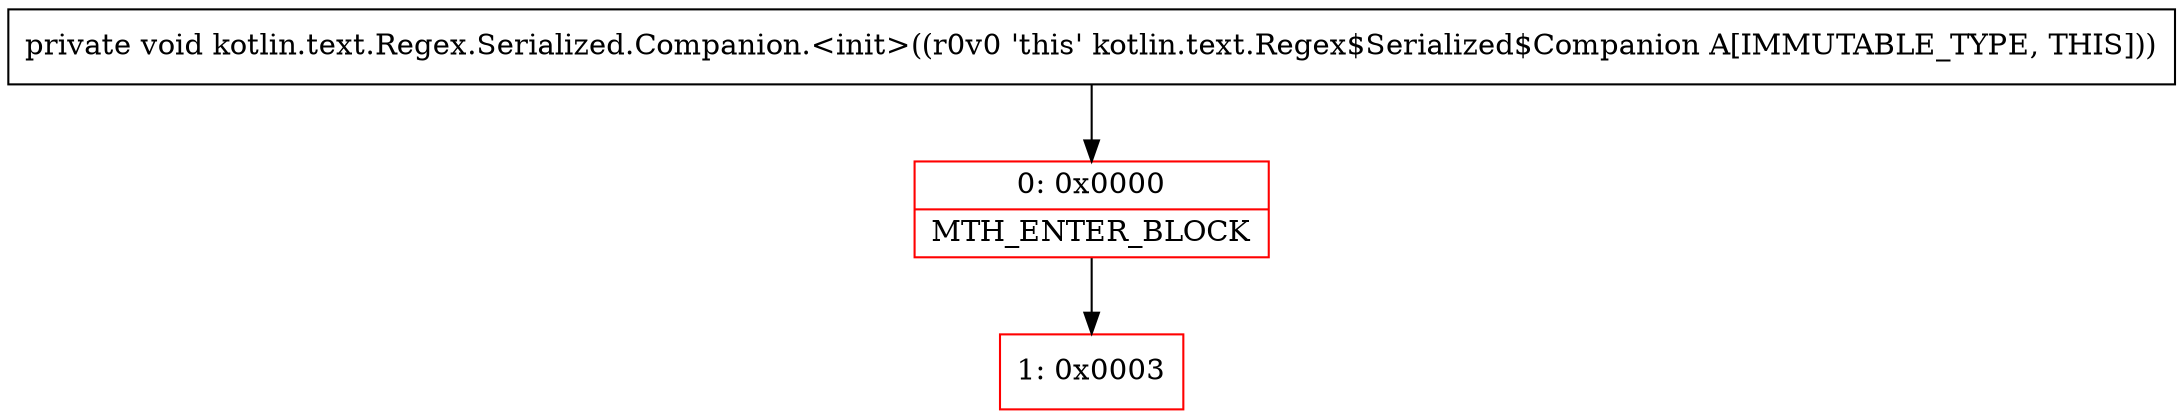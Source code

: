 digraph "CFG forkotlin.text.Regex.Serialized.Companion.\<init\>()V" {
subgraph cluster_Region_839497330 {
label = "R(0)";
node [shape=record,color=blue];
}
Node_0 [shape=record,color=red,label="{0\:\ 0x0000|MTH_ENTER_BLOCK\l}"];
Node_1 [shape=record,color=red,label="{1\:\ 0x0003}"];
MethodNode[shape=record,label="{private void kotlin.text.Regex.Serialized.Companion.\<init\>((r0v0 'this' kotlin.text.Regex$Serialized$Companion A[IMMUTABLE_TYPE, THIS])) }"];
MethodNode -> Node_0;
Node_0 -> Node_1;
}

